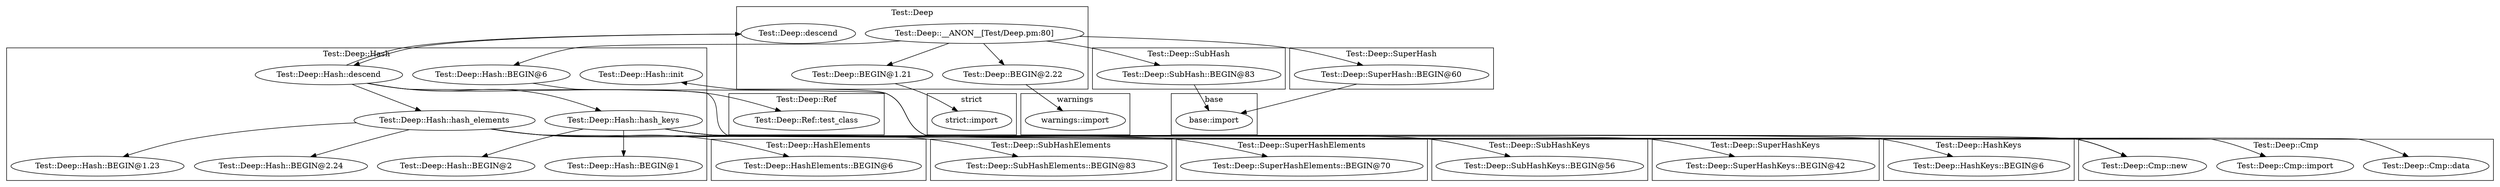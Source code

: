 digraph {
graph [overlap=false]
subgraph cluster_Test_Deep_SubHash {
	label="Test::Deep::SubHash";
	"Test::Deep::SubHash::BEGIN@83";
}
subgraph cluster_Test_Deep_SubHashKeys {
	label="Test::Deep::SubHashKeys";
	"Test::Deep::SubHashKeys::BEGIN@56";
}
subgraph cluster_Test_Deep {
	label="Test::Deep";
	"Test::Deep::descend";
	"Test::Deep::__ANON__[Test/Deep.pm:80]";
	"Test::Deep::BEGIN@1.21";
	"Test::Deep::BEGIN@2.22";
}
subgraph cluster_warnings {
	label="warnings";
	"warnings::import";
}
subgraph cluster_base {
	label="base";
	"base::import";
}
subgraph cluster_Test_Deep_SuperHashKeys {
	label="Test::Deep::SuperHashKeys";
	"Test::Deep::SuperHashKeys::BEGIN@42";
}
subgraph cluster_strict {
	label="strict";
	"strict::import";
}
subgraph cluster_Test_Deep_Ref {
	label="Test::Deep::Ref";
	"Test::Deep::Ref::test_class";
}
subgraph cluster_Test_Deep_Hash {
	label="Test::Deep::Hash";
	"Test::Deep::Hash::hash_elements";
	"Test::Deep::Hash::init";
	"Test::Deep::Hash::BEGIN@2";
	"Test::Deep::Hash::BEGIN@1";
	"Test::Deep::Hash::BEGIN@6";
	"Test::Deep::Hash::BEGIN@1.23";
	"Test::Deep::Hash::descend";
	"Test::Deep::Hash::hash_keys";
	"Test::Deep::Hash::BEGIN@2.24";
}
subgraph cluster_Test_Deep_HashKeys {
	label="Test::Deep::HashKeys";
	"Test::Deep::HashKeys::BEGIN@6";
}
subgraph cluster_Test_Deep_Cmp {
	label="Test::Deep::Cmp";
	"Test::Deep::Cmp::data";
	"Test::Deep::Cmp::import";
	"Test::Deep::Cmp::new";
}
subgraph cluster_Test_Deep_HashElements {
	label="Test::Deep::HashElements";
	"Test::Deep::HashElements::BEGIN@6";
}
subgraph cluster_Test_Deep_SubHashElements {
	label="Test::Deep::SubHashElements";
	"Test::Deep::SubHashElements::BEGIN@83";
}
subgraph cluster_Test_Deep_SuperHashElements {
	label="Test::Deep::SuperHashElements";
	"Test::Deep::SuperHashElements::BEGIN@70";
}
subgraph cluster_Test_Deep_SuperHash {
	label="Test::Deep::SuperHash";
	"Test::Deep::SuperHash::BEGIN@60";
}
"Test::Deep::Hash::descend" -> "Test::Deep::Cmp::data";
"Test::Deep::Hash::hash_keys" -> "Test::Deep::SubHashKeys::BEGIN@56";
"Test::Deep::Hash::descend" -> "Test::Deep::Hash::hash_keys";
"Test::Deep::__ANON__[Test/Deep.pm:80]" -> "Test::Deep::SuperHash::BEGIN@60";
"Test::Deep::Hash::hash_elements" -> "Test::Deep::Cmp::new";
"Test::Deep::Hash::hash_keys" -> "Test::Deep::Cmp::new";
"Test::Deep::__ANON__[Test/Deep.pm:80]" -> "Test::Deep::Hash::BEGIN@6";
"Test::Deep::SuperHash::BEGIN@60" -> "base::import";
"Test::Deep::SubHash::BEGIN@83" -> "base::import";
"Test::Deep::Hash::BEGIN@6" -> "Test::Deep::Cmp::import";
"Test::Deep::__ANON__[Test/Deep.pm:80]" -> "Test::Deep::SubHash::BEGIN@83";
"Test::Deep::Hash::hash_elements" -> "Test::Deep::SubHashElements::BEGIN@83";
"Test::Deep::BEGIN@2.22" -> "warnings::import";
"Test::Deep::Hash::hash_keys" -> "Test::Deep::SuperHashKeys::BEGIN@42";
"Test::Deep::__ANON__[Test/Deep.pm:80]" -> "Test::Deep::BEGIN@2.22";
"Test::Deep::Hash::descend" -> "Test::Deep::descend";
"Test::Deep::Hash::descend" -> "Test::Deep::Hash::hash_elements";
"Test::Deep::Hash::hash_keys" -> "Test::Deep::Hash::BEGIN@1";
"Test::Deep::Hash::hash_keys" -> "Test::Deep::Hash::BEGIN@2";
"Test::Deep::descend" -> "Test::Deep::Hash::descend";
"Test::Deep::Hash::hash_elements" -> "Test::Deep::Hash::BEGIN@2.24";
"Test::Deep::Cmp::new" -> "Test::Deep::Hash::init";
"Test::Deep::__ANON__[Test/Deep.pm:80]" -> "Test::Deep::BEGIN@1.21";
"Test::Deep::Hash::hash_keys" -> "Test::Deep::HashKeys::BEGIN@6";
"Test::Deep::Hash::descend" -> "Test::Deep::Ref::test_class";
"Test::Deep::Hash::hash_elements" -> "Test::Deep::HashElements::BEGIN@6";
"Test::Deep::Hash::hash_elements" -> "Test::Deep::SuperHashElements::BEGIN@70";
"Test::Deep::Hash::hash_elements" -> "Test::Deep::Hash::BEGIN@1.23";
"Test::Deep::BEGIN@1.21" -> "strict::import";
}
